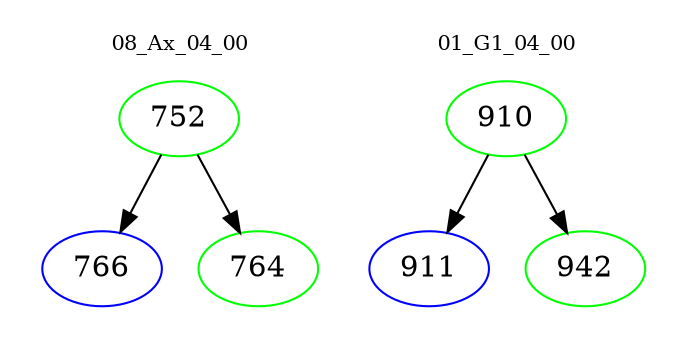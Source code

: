 digraph{
subgraph cluster_0 {
color = white
label = "08_Ax_04_00";
fontsize=10;
T0_752 [label="752", color="green"]
T0_752 -> T0_766 [color="black"]
T0_766 [label="766", color="blue"]
T0_752 -> T0_764 [color="black"]
T0_764 [label="764", color="green"]
}
subgraph cluster_1 {
color = white
label = "01_G1_04_00";
fontsize=10;
T1_910 [label="910", color="green"]
T1_910 -> T1_911 [color="black"]
T1_911 [label="911", color="blue"]
T1_910 -> T1_942 [color="black"]
T1_942 [label="942", color="green"]
}
}

